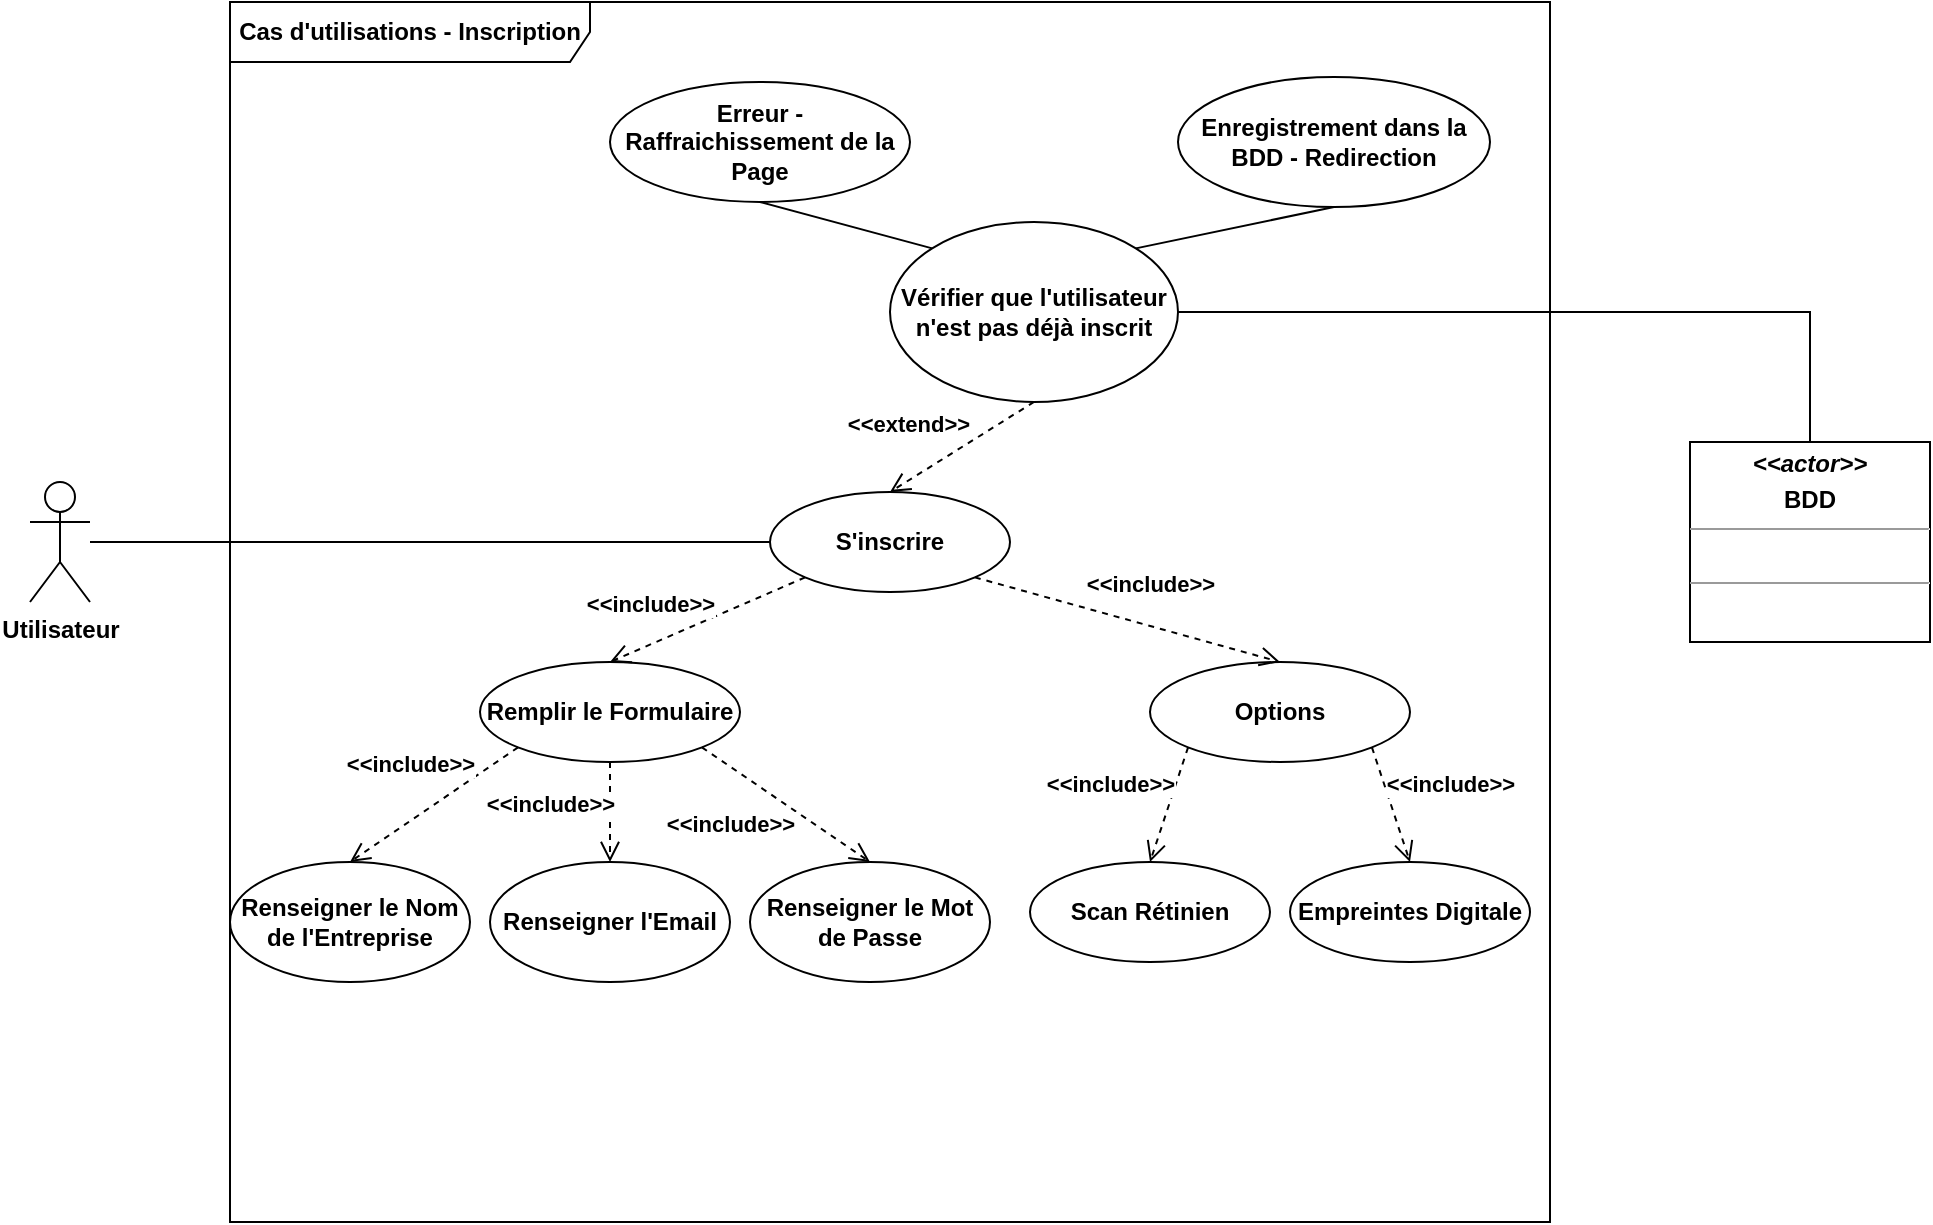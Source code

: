 <mxfile version="20.5.1" type="device"><diagram id="i8uHbc4YsQt7-1IhNRWL" name="Page-1"><mxGraphModel dx="2249" dy="772" grid="1" gridSize="10" guides="1" tooltips="1" connect="1" arrows="1" fold="1" page="1" pageScale="1" pageWidth="827" pageHeight="1169" math="0" shadow="0"><root><mxCell id="0"/><mxCell id="1" parent="0"/><mxCell id="a_bfV0Mtd8QF3BALqNmo-1" value="&lt;span&gt;Cas d'utilisations - Inscription&lt;br&gt;&lt;/span&gt;" style="shape=umlFrame;whiteSpace=wrap;html=1;width=180;height=30;fontStyle=1" parent="1" vertex="1"><mxGeometry x="80" y="70" width="660" height="610" as="geometry"/></mxCell><mxCell id="a_bfV0Mtd8QF3BALqNmo-2" value="Utilisateur" style="shape=umlActor;verticalLabelPosition=bottom;verticalAlign=top;html=1;fontStyle=1" parent="1" vertex="1"><mxGeometry x="-20" y="310" width="30" height="60" as="geometry"/></mxCell><mxCell id="a_bfV0Mtd8QF3BALqNmo-10" value="&lt;p style=&quot;margin:0px;margin-top:4px;text-align:center;&quot;&gt;&lt;i&gt;&amp;lt;&amp;lt;actor&amp;gt;&amp;gt;&lt;/i&gt;&lt;/p&gt;&lt;p style=&quot;margin:0px;margin-top:4px;text-align:center;&quot;&gt;&lt;span&gt;BDD&lt;/span&gt;&lt;br&gt;&lt;span&gt;&lt;/span&gt;&lt;/p&gt;&lt;hr size=&quot;1&quot;&gt;&lt;p style=&quot;margin:0px;margin-left:4px;&quot;&gt;&lt;br&gt;&lt;/p&gt;&lt;hr size=&quot;1&quot;&gt;" style="verticalAlign=top;align=left;overflow=fill;fontSize=12;fontFamily=Helvetica;html=1;fontStyle=1" parent="1" vertex="1"><mxGeometry x="810" y="290" width="120" height="100" as="geometry"/></mxCell><mxCell id="a_bfV0Mtd8QF3BALqNmo-11" value="S'inscrire" style="ellipse;whiteSpace=wrap;html=1;fontStyle=1" parent="1" vertex="1"><mxGeometry x="350" y="315" width="120" height="50" as="geometry"/></mxCell><mxCell id="a_bfV0Mtd8QF3BALqNmo-12" value="" style="endArrow=none;html=1;rounded=0;entryX=0;entryY=0.5;entryDx=0;entryDy=0;fontStyle=1" parent="1" source="a_bfV0Mtd8QF3BALqNmo-2" target="a_bfV0Mtd8QF3BALqNmo-11" edge="1"><mxGeometry width="50" height="50" relative="1" as="geometry"><mxPoint x="410" y="450" as="sourcePoint"/><mxPoint x="460" y="400" as="targetPoint"/></mxGeometry></mxCell><mxCell id="a_bfV0Mtd8QF3BALqNmo-13" value="Remplir le Formulaire" style="ellipse;whiteSpace=wrap;html=1;fontStyle=1" parent="1" vertex="1"><mxGeometry x="205" y="400" width="130" height="50" as="geometry"/></mxCell><mxCell id="a_bfV0Mtd8QF3BALqNmo-15" value="&lt;span&gt;Scan Rétinien&lt;/span&gt;" style="ellipse;whiteSpace=wrap;html=1;fontStyle=1" parent="1" vertex="1"><mxGeometry x="480" y="500" width="120" height="50" as="geometry"/></mxCell><mxCell id="a_bfV0Mtd8QF3BALqNmo-16" value="Empreintes Digitale" style="ellipse;whiteSpace=wrap;html=1;fontStyle=1" parent="1" vertex="1"><mxGeometry x="610" y="500" width="120" height="50" as="geometry"/></mxCell><mxCell id="a_bfV0Mtd8QF3BALqNmo-18" value="&lt;span&gt;Vérifier que l'utilisateur n'est pas déjà inscrit&lt;br&gt;&lt;/span&gt;" style="ellipse;whiteSpace=wrap;html=1;fontStyle=1" parent="1" vertex="1"><mxGeometry x="410" y="180" width="144" height="90" as="geometry"/></mxCell><mxCell id="a_bfV0Mtd8QF3BALqNmo-19" value="&lt;span&gt;Erreur - Raffraichissement de la Page&lt;/span&gt;" style="ellipse;whiteSpace=wrap;html=1;fontStyle=1" parent="1" vertex="1"><mxGeometry x="270" y="110" width="150" height="60" as="geometry"/></mxCell><mxCell id="a_bfV0Mtd8QF3BALqNmo-20" value="Enregistrement dans la BDD - Redirection" style="ellipse;whiteSpace=wrap;html=1;fontStyle=1" parent="1" vertex="1"><mxGeometry x="554" y="107.5" width="156" height="65" as="geometry"/></mxCell><mxCell id="a_bfV0Mtd8QF3BALqNmo-21" value="" style="endArrow=none;html=1;rounded=0;entryX=0.5;entryY=0;entryDx=0;entryDy=0;exitX=1;exitY=0.5;exitDx=0;exitDy=0;fontStyle=1" parent="1" source="a_bfV0Mtd8QF3BALqNmo-18" target="a_bfV0Mtd8QF3BALqNmo-10" edge="1"><mxGeometry width="50" height="50" relative="1" as="geometry"><mxPoint x="410" y="450" as="sourcePoint"/><mxPoint x="460" y="400" as="targetPoint"/><Array as="points"><mxPoint x="870" y="225"/></Array></mxGeometry></mxCell><mxCell id="a_bfV0Mtd8QF3BALqNmo-22" value="" style="endArrow=none;html=1;rounded=0;entryX=0.5;entryY=1;entryDx=0;entryDy=0;exitX=0;exitY=0;exitDx=0;exitDy=0;fontStyle=1" parent="1" source="a_bfV0Mtd8QF3BALqNmo-18" target="a_bfV0Mtd8QF3BALqNmo-19" edge="1"><mxGeometry width="50" height="50" relative="1" as="geometry"><mxPoint x="410" y="450" as="sourcePoint"/><mxPoint x="460" y="400" as="targetPoint"/></mxGeometry></mxCell><mxCell id="a_bfV0Mtd8QF3BALqNmo-24" value="" style="endArrow=none;html=1;rounded=0;entryX=1;entryY=0;entryDx=0;entryDy=0;exitX=0.5;exitY=1;exitDx=0;exitDy=0;fontStyle=1" parent="1" source="a_bfV0Mtd8QF3BALqNmo-20" target="a_bfV0Mtd8QF3BALqNmo-18" edge="1"><mxGeometry width="50" height="50" relative="1" as="geometry"><mxPoint x="410" y="450" as="sourcePoint"/><mxPoint x="460" y="400" as="targetPoint"/></mxGeometry></mxCell><mxCell id="a_bfV0Mtd8QF3BALqNmo-25" value="&amp;lt;&amp;lt;extend&amp;gt;&amp;gt;" style="html=1;verticalAlign=bottom;endArrow=open;dashed=1;endSize=8;rounded=0;exitX=0.5;exitY=1;exitDx=0;exitDy=0;entryX=0.5;entryY=0;entryDx=0;entryDy=0;fontStyle=1" parent="1" source="a_bfV0Mtd8QF3BALqNmo-18" target="a_bfV0Mtd8QF3BALqNmo-11" edge="1"><mxGeometry x="0.503" y="-16" relative="1" as="geometry"><mxPoint x="480" y="420" as="sourcePoint"/><mxPoint x="400" y="420" as="targetPoint"/><mxPoint as="offset"/></mxGeometry></mxCell><mxCell id="a_bfV0Mtd8QF3BALqNmo-26" value="&amp;lt;&amp;lt;include&amp;gt;&amp;gt;" style="html=1;verticalAlign=bottom;endArrow=open;dashed=1;endSize=8;rounded=0;exitX=0;exitY=1;exitDx=0;exitDy=0;entryX=0.5;entryY=0;entryDx=0;entryDy=0;fontStyle=1" parent="1" source="a_bfV0Mtd8QF3BALqNmo-11" target="a_bfV0Mtd8QF3BALqNmo-13" edge="1"><mxGeometry x="0.505" y="-10" relative="1" as="geometry"><mxPoint x="480" y="420" as="sourcePoint"/><mxPoint x="400" y="420" as="targetPoint"/><mxPoint as="offset"/></mxGeometry></mxCell><mxCell id="a_bfV0Mtd8QF3BALqNmo-34" value="&lt;span&gt;Renseigner le Nom de l'Entreprise&lt;/span&gt;" style="ellipse;whiteSpace=wrap;html=1;fontStyle=1" parent="1" vertex="1"><mxGeometry x="80" y="500" width="120" height="60" as="geometry"/></mxCell><mxCell id="a_bfV0Mtd8QF3BALqNmo-35" value="&lt;span&gt;Renseigner le Mot de Passe&lt;br&gt;&lt;/span&gt;" style="ellipse;whiteSpace=wrap;html=1;fontStyle=1" parent="1" vertex="1"><mxGeometry x="340" y="500" width="120" height="60" as="geometry"/></mxCell><mxCell id="yOf9lcNa5qwRNkX0z73w-1" value="Options" style="ellipse;whiteSpace=wrap;html=1;fontStyle=1" vertex="1" parent="1"><mxGeometry x="540" y="400" width="130" height="50" as="geometry"/></mxCell><mxCell id="yOf9lcNa5qwRNkX0z73w-2" value="&lt;span&gt;Renseigner l'Email&lt;br&gt;&lt;/span&gt;" style="ellipse;whiteSpace=wrap;html=1;fontStyle=1" vertex="1" parent="1"><mxGeometry x="210" y="500" width="120" height="60" as="geometry"/></mxCell><mxCell id="yOf9lcNa5qwRNkX0z73w-3" value="&amp;lt;&amp;lt;include&amp;gt;&amp;gt;" style="html=1;verticalAlign=bottom;endArrow=open;dashed=1;endSize=8;rounded=0;exitX=1;exitY=1;exitDx=0;exitDy=0;entryX=0.5;entryY=0;entryDx=0;entryDy=0;fontStyle=1" edge="1" parent="1" source="a_bfV0Mtd8QF3BALqNmo-11" target="yOf9lcNa5qwRNkX0z73w-1"><mxGeometry x="0.107" y="12" relative="1" as="geometry"><mxPoint x="450" y="430" as="sourcePoint"/><mxPoint x="370" y="430" as="targetPoint"/><mxPoint as="offset"/></mxGeometry></mxCell><mxCell id="yOf9lcNa5qwRNkX0z73w-4" value="&amp;lt;&amp;lt;include&amp;gt;&amp;gt;" style="html=1;verticalAlign=bottom;endArrow=open;dashed=1;endSize=8;rounded=0;entryX=0.5;entryY=0;entryDx=0;entryDy=0;exitX=0;exitY=1;exitDx=0;exitDy=0;fontStyle=1" edge="1" parent="1" source="a_bfV0Mtd8QF3BALqNmo-13" target="a_bfV0Mtd8QF3BALqNmo-34"><mxGeometry x="0.07" y="-16" relative="1" as="geometry"><mxPoint x="450" y="430" as="sourcePoint"/><mxPoint x="370" y="430" as="targetPoint"/><mxPoint as="offset"/></mxGeometry></mxCell><mxCell id="yOf9lcNa5qwRNkX0z73w-5" value="&amp;lt;&amp;lt;include&amp;gt;&amp;gt;" style="html=1;verticalAlign=bottom;endArrow=open;dashed=1;endSize=8;rounded=0;entryX=0.5;entryY=0;entryDx=0;entryDy=0;exitX=0.5;exitY=1;exitDx=0;exitDy=0;fontStyle=1" edge="1" parent="1" source="a_bfV0Mtd8QF3BALqNmo-13" target="yOf9lcNa5qwRNkX0z73w-2"><mxGeometry x="0.2" y="-30" relative="1" as="geometry"><mxPoint x="450" y="430" as="sourcePoint"/><mxPoint x="370" y="430" as="targetPoint"/><mxPoint as="offset"/></mxGeometry></mxCell><mxCell id="yOf9lcNa5qwRNkX0z73w-6" value="&amp;lt;&amp;lt;include&amp;gt;&amp;gt;" style="html=1;verticalAlign=bottom;endArrow=open;dashed=1;endSize=8;rounded=0;entryX=0.5;entryY=0;entryDx=0;entryDy=0;exitX=1;exitY=1;exitDx=0;exitDy=0;fontStyle=1" edge="1" parent="1" source="a_bfV0Mtd8QF3BALqNmo-13" target="a_bfV0Mtd8QF3BALqNmo-35"><mxGeometry x="-0.248" y="-31" relative="1" as="geometry"><mxPoint x="450" y="430" as="sourcePoint"/><mxPoint x="370" y="430" as="targetPoint"/><mxPoint as="offset"/></mxGeometry></mxCell><mxCell id="yOf9lcNa5qwRNkX0z73w-7" value="&amp;lt;&amp;lt;include&amp;gt;&amp;gt;" style="html=1;verticalAlign=bottom;endArrow=open;dashed=1;endSize=8;rounded=0;exitX=0;exitY=1;exitDx=0;exitDy=0;entryX=0.5;entryY=0;entryDx=0;entryDy=0;fontStyle=1" edge="1" parent="1" source="yOf9lcNa5qwRNkX0z73w-1" target="a_bfV0Mtd8QF3BALqNmo-15"><mxGeometry x="0.266" y="-28" relative="1" as="geometry"><mxPoint x="450" y="430" as="sourcePoint"/><mxPoint x="370" y="430" as="targetPoint"/><mxPoint as="offset"/></mxGeometry></mxCell><mxCell id="yOf9lcNa5qwRNkX0z73w-8" value="&amp;lt;&amp;lt;include&amp;gt;&amp;gt;" style="html=1;verticalAlign=bottom;endArrow=open;dashed=1;endSize=8;rounded=0;exitX=1;exitY=1;exitDx=0;exitDy=0;entryX=0.5;entryY=0;entryDx=0;entryDy=0;fontStyle=1" edge="1" parent="1" source="yOf9lcNa5qwRNkX0z73w-1" target="a_bfV0Mtd8QF3BALqNmo-16"><mxGeometry x="0.266" y="28" relative="1" as="geometry"><mxPoint x="450" y="430" as="sourcePoint"/><mxPoint x="370" y="430" as="targetPoint"/><mxPoint as="offset"/></mxGeometry></mxCell></root></mxGraphModel></diagram></mxfile>